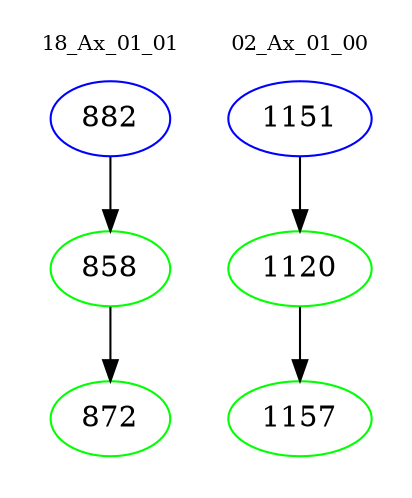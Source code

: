 digraph{
subgraph cluster_0 {
color = white
label = "18_Ax_01_01";
fontsize=10;
T0_882 [label="882", color="blue"]
T0_882 -> T0_858 [color="black"]
T0_858 [label="858", color="green"]
T0_858 -> T0_872 [color="black"]
T0_872 [label="872", color="green"]
}
subgraph cluster_1 {
color = white
label = "02_Ax_01_00";
fontsize=10;
T1_1151 [label="1151", color="blue"]
T1_1151 -> T1_1120 [color="black"]
T1_1120 [label="1120", color="green"]
T1_1120 -> T1_1157 [color="black"]
T1_1157 [label="1157", color="green"]
}
}
